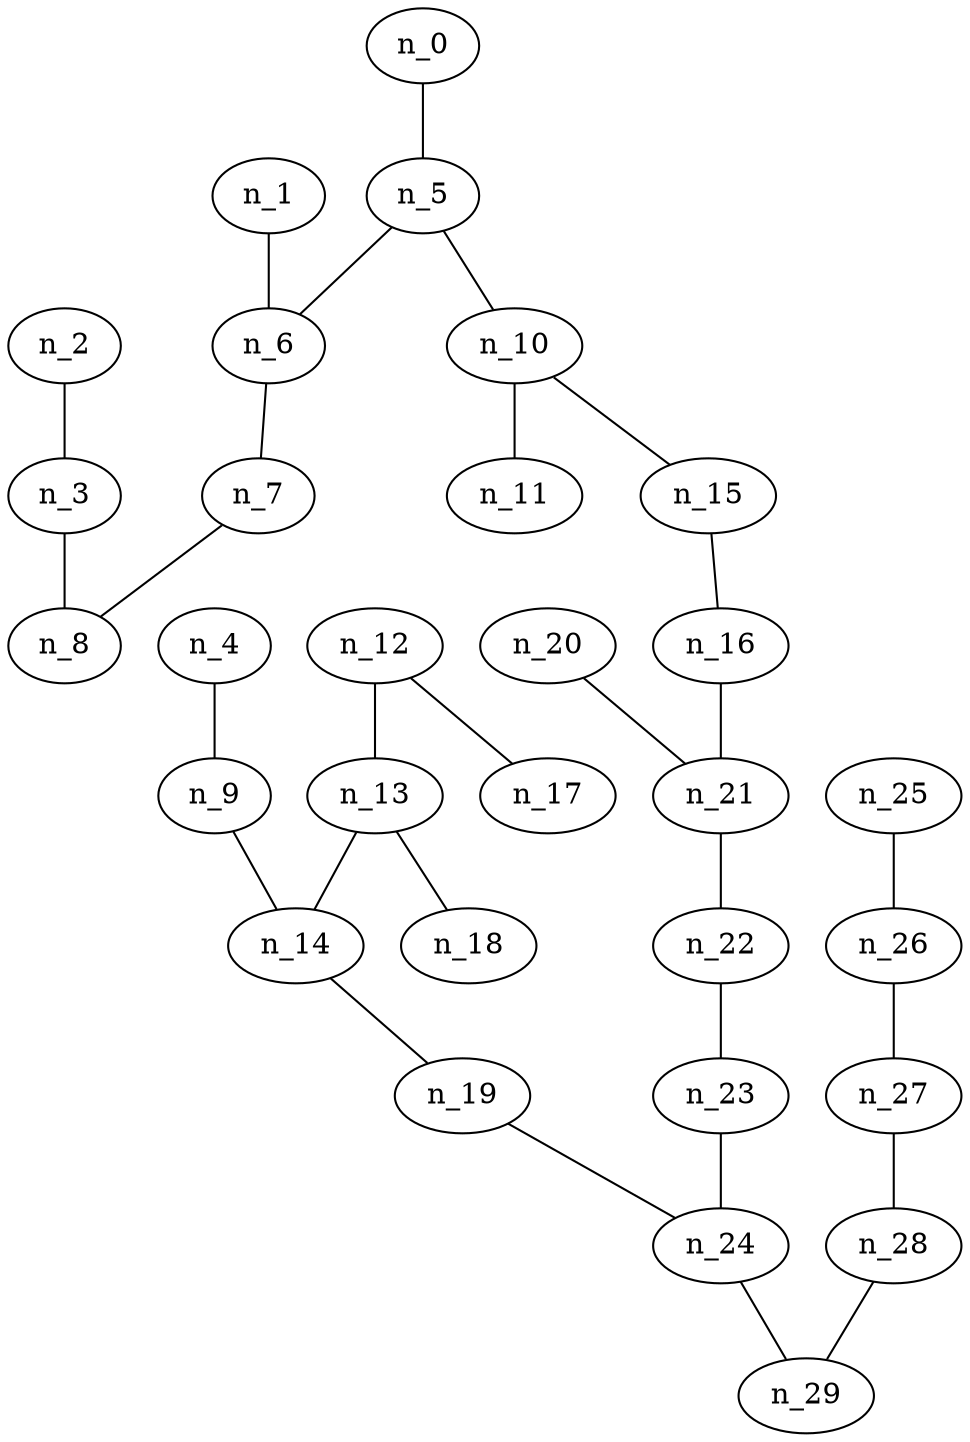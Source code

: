graph grafoMalla_6_5_KruskalI  {
n_0;
n_1;
n_2;
n_3;
n_4;
n_5;
n_6;
n_7;
n_8;
n_9;
n_10;
n_11;
n_12;
n_13;
n_14;
n_15;
n_16;
n_17;
n_18;
n_19;
n_20;
n_21;
n_22;
n_23;
n_24;
n_25;
n_26;
n_27;
n_28;
n_29;
n_25 -- n_26;
n_4 -- n_9;
n_7 -- n_8;
n_21 -- n_22;
n_27 -- n_28;
n_0 -- n_5;
n_13 -- n_14;
n_10 -- n_15;
n_15 -- n_16;
n_14 -- n_19;
n_3 -- n_8;
n_12 -- n_13;
n_6 -- n_7;
n_5 -- n_10;
n_2 -- n_3;
n_28 -- n_29;
n_9 -- n_14;
n_19 -- n_24;
n_5 -- n_6;
n_20 -- n_21;
n_22 -- n_23;
n_12 -- n_17;
n_24 -- n_29;
n_10 -- n_11;
n_16 -- n_21;
n_1 -- n_6;
n_13 -- n_18;
n_23 -- n_24;
n_26 -- n_27;
}